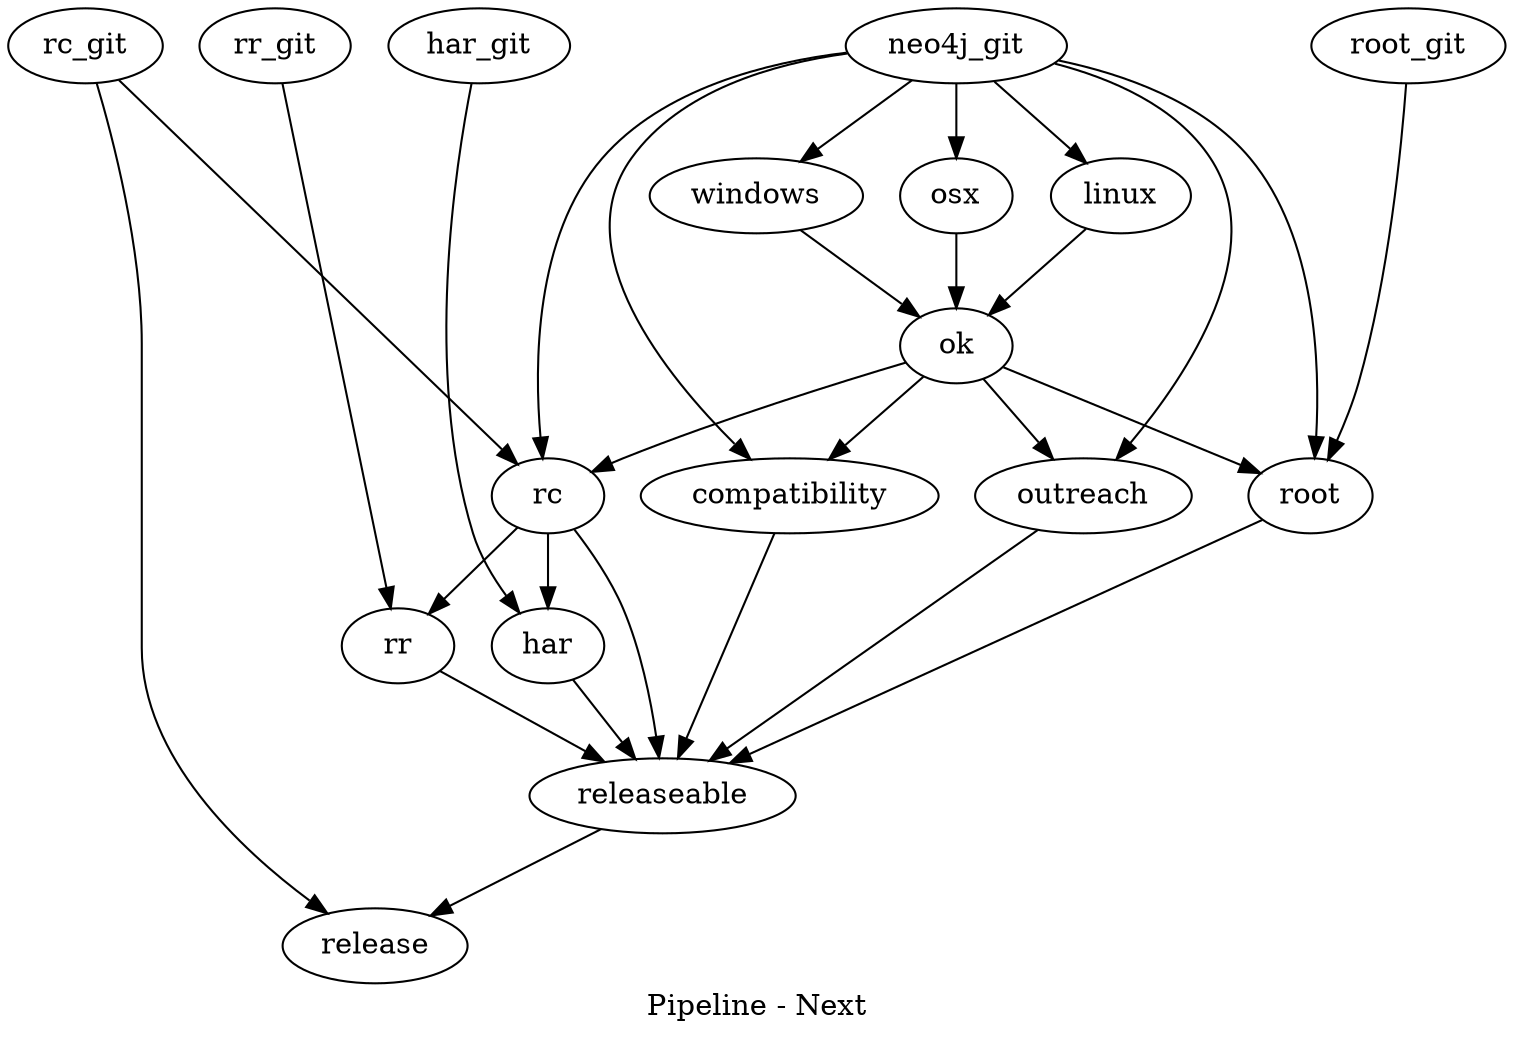 digraph PipelineNext {
  label = "Pipeline - Next";
  subgraph {
    rank = "source";
    neo4j_git;
    rc_git;
    har_git;
    rr_git;
    root_git;
  }
  subgraph {
    rank = "sink";
    release;
  }

  neo4j_git -> {linux windows osx outreach compatibility rc root};

  rc_git -> rc;
  rr_git -> rr;
  har_git -> har;
  root_git -> root;

  {linux windows osx} -> ok -> {rc outreach compatibility root};

  rc -> {har rr};

  {rc root outreach compatibility rr har} -> releaseable;

  {releaseable rc_git} -> release;
}

